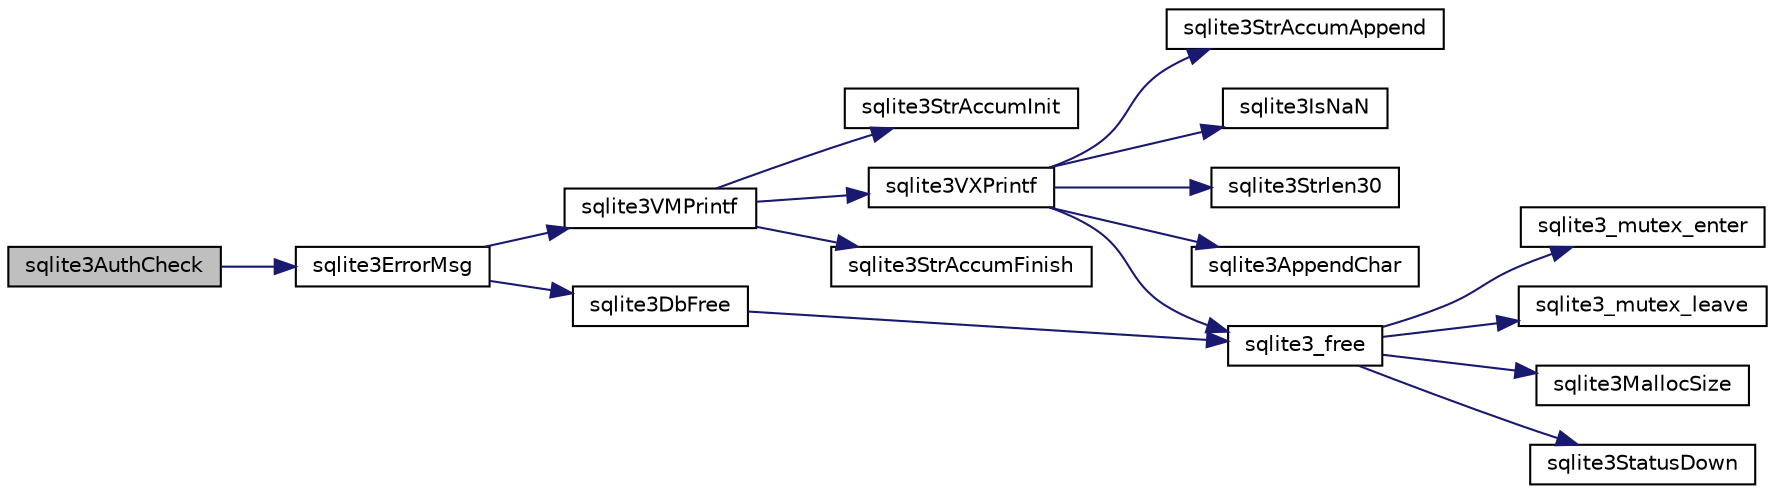 digraph "sqlite3AuthCheck"
{
  edge [fontname="Helvetica",fontsize="10",labelfontname="Helvetica",labelfontsize="10"];
  node [fontname="Helvetica",fontsize="10",shape=record];
  rankdir="LR";
  Node1 [label="sqlite3AuthCheck",height=0.2,width=0.4,color="black", fillcolor="grey75", style="filled", fontcolor="black"];
  Node1 -> Node2 [color="midnightblue",fontsize="10",style="solid",fontname="Helvetica"];
  Node2 [label="sqlite3ErrorMsg",height=0.2,width=0.4,color="black", fillcolor="white", style="filled",URL="$sqlite3_8c.html#aee2798e173651adae0f9c85469f3457d"];
  Node2 -> Node3 [color="midnightblue",fontsize="10",style="solid",fontname="Helvetica"];
  Node3 [label="sqlite3VMPrintf",height=0.2,width=0.4,color="black", fillcolor="white", style="filled",URL="$sqlite3_8c.html#a05535d0982ef06fbc2ee8195ebbae689"];
  Node3 -> Node4 [color="midnightblue",fontsize="10",style="solid",fontname="Helvetica"];
  Node4 [label="sqlite3StrAccumInit",height=0.2,width=0.4,color="black", fillcolor="white", style="filled",URL="$sqlite3_8c.html#aabf95e113b9d54d519cd15a56215f560"];
  Node3 -> Node5 [color="midnightblue",fontsize="10",style="solid",fontname="Helvetica"];
  Node5 [label="sqlite3VXPrintf",height=0.2,width=0.4,color="black", fillcolor="white", style="filled",URL="$sqlite3_8c.html#a63c25806c9bd4a2b76f9a0eb232c6bde"];
  Node5 -> Node6 [color="midnightblue",fontsize="10",style="solid",fontname="Helvetica"];
  Node6 [label="sqlite3StrAccumAppend",height=0.2,width=0.4,color="black", fillcolor="white", style="filled",URL="$sqlite3_8c.html#a56664fa33def33c5a5245b623441d5e0"];
  Node5 -> Node7 [color="midnightblue",fontsize="10",style="solid",fontname="Helvetica"];
  Node7 [label="sqlite3IsNaN",height=0.2,width=0.4,color="black", fillcolor="white", style="filled",URL="$sqlite3_8c.html#aed4d78203877c3486765ccbc7feebb50"];
  Node5 -> Node8 [color="midnightblue",fontsize="10",style="solid",fontname="Helvetica"];
  Node8 [label="sqlite3Strlen30",height=0.2,width=0.4,color="black", fillcolor="white", style="filled",URL="$sqlite3_8c.html#a3dcd80ba41f1a308193dee74857b62a7"];
  Node5 -> Node9 [color="midnightblue",fontsize="10",style="solid",fontname="Helvetica"];
  Node9 [label="sqlite3AppendChar",height=0.2,width=0.4,color="black", fillcolor="white", style="filled",URL="$sqlite3_8c.html#ab21f9ee97a24b1d7a75097e6a08e8e64"];
  Node5 -> Node10 [color="midnightblue",fontsize="10",style="solid",fontname="Helvetica"];
  Node10 [label="sqlite3_free",height=0.2,width=0.4,color="black", fillcolor="white", style="filled",URL="$sqlite3_8c.html#aced35e2ed62edd9c721ade882d508123"];
  Node10 -> Node11 [color="midnightblue",fontsize="10",style="solid",fontname="Helvetica"];
  Node11 [label="sqlite3_mutex_enter",height=0.2,width=0.4,color="black", fillcolor="white", style="filled",URL="$sqlite3_8c.html#af5a0a035d6f2e625f7fa5339365e8970"];
  Node10 -> Node12 [color="midnightblue",fontsize="10",style="solid",fontname="Helvetica"];
  Node12 [label="sqlite3_mutex_leave",height=0.2,width=0.4,color="black", fillcolor="white", style="filled",URL="$sqlite3_8c.html#a7ebfb82d85f10ee7a80ea8d7ff155c65"];
  Node10 -> Node13 [color="midnightblue",fontsize="10",style="solid",fontname="Helvetica"];
  Node13 [label="sqlite3MallocSize",height=0.2,width=0.4,color="black", fillcolor="white", style="filled",URL="$sqlite3_8c.html#acf5d2a5f35270bafb050bd2def576955"];
  Node10 -> Node14 [color="midnightblue",fontsize="10",style="solid",fontname="Helvetica"];
  Node14 [label="sqlite3StatusDown",height=0.2,width=0.4,color="black", fillcolor="white", style="filled",URL="$sqlite3_8c.html#a3388b10ce0b0a4fc95dfb85ccdb904c1"];
  Node3 -> Node15 [color="midnightblue",fontsize="10",style="solid",fontname="Helvetica"];
  Node15 [label="sqlite3StrAccumFinish",height=0.2,width=0.4,color="black", fillcolor="white", style="filled",URL="$sqlite3_8c.html#adb7f26b10ac1b847db6f000ef4c2e2ba"];
  Node2 -> Node16 [color="midnightblue",fontsize="10",style="solid",fontname="Helvetica"];
  Node16 [label="sqlite3DbFree",height=0.2,width=0.4,color="black", fillcolor="white", style="filled",URL="$sqlite3_8c.html#ac70ab821a6607b4a1b909582dc37a069"];
  Node16 -> Node10 [color="midnightblue",fontsize="10",style="solid",fontname="Helvetica"];
}
